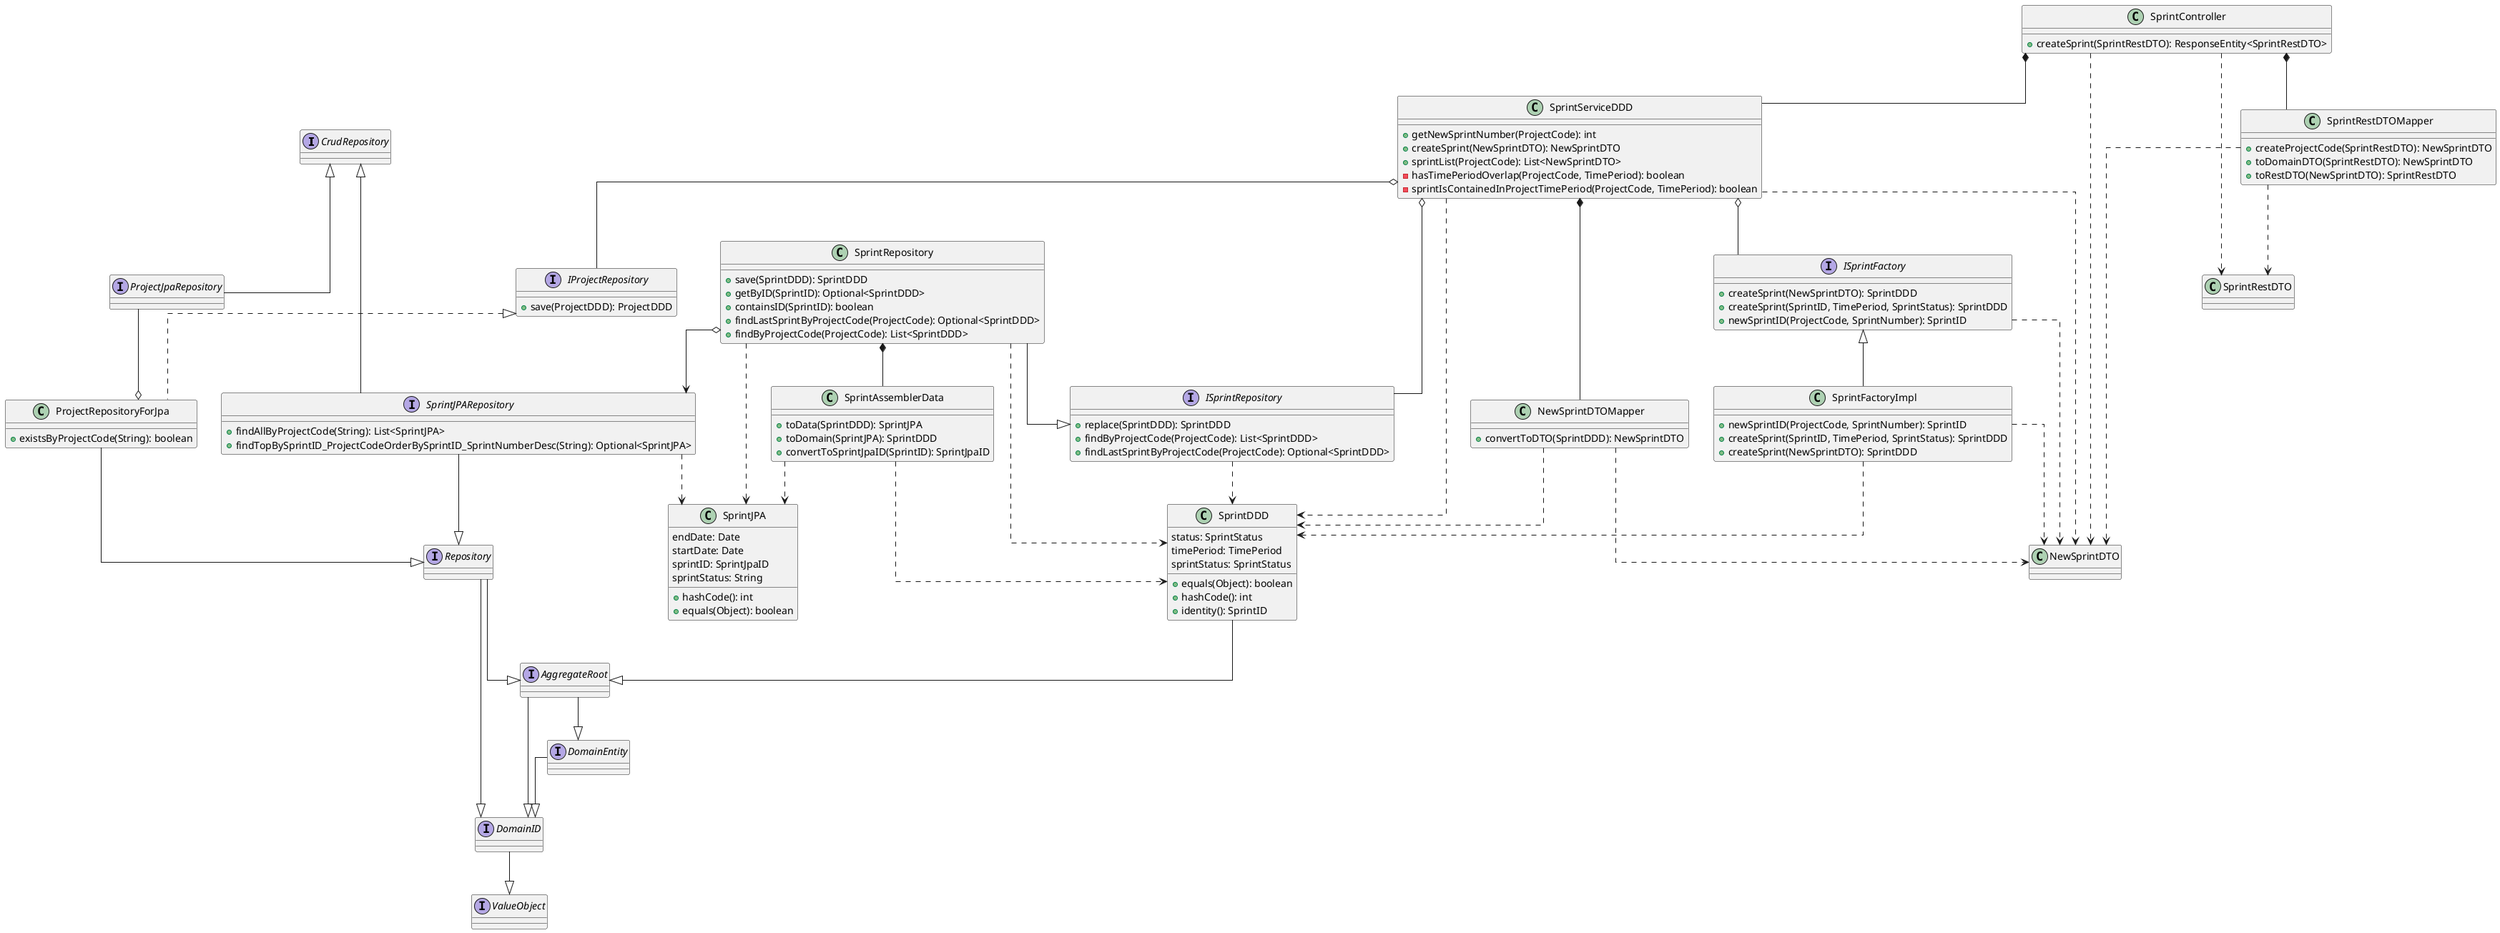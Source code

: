 @startuml
skinparam linetype ortho

interface CrudRepository

interface DomainID

interface Repository

interface AggregateRoot

interface DomainEntity

interface ValueObject

interface ISprintFactory {
  + createSprint(NewSprintDTO): SprintDDD
  + createSprint(SprintID, TimePeriod, SprintStatus): SprintDDD
  + newSprintID(ProjectCode, SprintNumber): SprintID
}
interface ISprintRepository {
  + replace(SprintDDD): SprintDDD
  + findByProjectCode(ProjectCode): List<SprintDDD>
  + findLastSprintByProjectCode(ProjectCode): Optional<SprintDDD>
}
class NewSprintDTO
class NewSprintDTOMapper {
  + convertToDTO(SprintDDD): NewSprintDTO
}

interface IProjectRepository {
  + save(ProjectDDD): ProjectDDD
}
interface ProjectJpaRepository

class ProjectRepositoryForJpa {
  + existsByProjectCode(String): boolean
}
class SprintAssemblerData {
  + toData(SprintDDD): SprintJPA
  + toDomain(SprintJPA): SprintDDD
  + convertToSprintJpaID(SprintID): SprintJpaID
}
class SprintController {
  + createSprint(SprintRestDTO): ResponseEntity<SprintRestDTO>
}
class SprintDDD {
  + equals(Object): boolean
  + hashCode(): int
  + identity(): SprintID
   status: SprintStatus
   timePeriod: TimePeriod
   sprintStatus: SprintStatus
}
class SprintFactoryImpl {
  + newSprintID(ProjectCode, SprintNumber): SprintID
  + createSprint(SprintID, TimePeriod, SprintStatus): SprintDDD
  + createSprint(NewSprintDTO): SprintDDD
}
class SprintJPA {
  + hashCode(): int
  + equals(Object): boolean
   endDate: Date
   startDate: Date
   sprintID: SprintJpaID
   sprintStatus: String
}
interface SprintJPARepository {
  + findAllByProjectCode(String): List<SprintJPA>
  + findTopBySprintID_ProjectCodeOrderBySprintID_SprintNumberDesc(String): Optional<SprintJPA>
}
class SprintRepository {
  + save(SprintDDD): SprintDDD
  + getByID(SprintID): Optional<SprintDDD>
  + containsID(SprintID): boolean
  + findLastSprintByProjectCode(ProjectCode): Optional<SprintDDD>
  + findByProjectCode(ProjectCode): List<SprintDDD>
}
class SprintRestDTO

class SprintRestDTOMapper {
  + createProjectCode(SprintRestDTO): NewSprintDTO
  + toDomainDTO(SprintRestDTO): NewSprintDTO
  + toRestDTO(NewSprintDTO): SprintRestDTO
}
class SprintServiceDDD {
  + getNewSprintNumber(ProjectCode): int
  + createSprint(NewSprintDTO): NewSprintDTO
  + sprintList(ProjectCode): List<NewSprintDTO>
  - hasTimePeriodOverlap(ProjectCode, TimePeriod): boolean
  - sprintIsContainedInProjectTimePeriod(ProjectCode, TimePeriod): boolean
}

ISprintFactory       ..>  NewSprintDTO

ISprintRepository    ..>  SprintDDD

NewSprintDTOMapper   ..>  NewSprintDTO
NewSprintDTOMapper   ..>  SprintDDD

SprintController     ..>  NewSprintDTO
SprintController     ..>  SprintRestDTO
SprintController    *--  SprintRestDTOMapper
SprintController    *--  SprintServiceDDD

SprintFactoryImpl    -up-^  ISprintFactory
SprintFactoryImpl    ..>  NewSprintDTO
SprintFactoryImpl    ..>  SprintDDD

SprintRepository     --^  ISprintRepository
SprintRepository     ..>  SprintDDD
SprintRepository    o-->  SprintJPARepository

SprintAssemblerData  ..>  SprintJPA
SprintJPARepository  ..>  SprintJPA
SprintRepository     *-- SprintAssemblerData
SprintRepository     ..>  SprintJPA
SprintAssemblerData  ..>  SprintDDD

SprintRestDTOMapper  ..>  NewSprintDTO
SprintRestDTOMapper  ..>  SprintRestDTO

SprintServiceDDD    o--  ISprintFactory
SprintServiceDDD    o--  IProjectRepository
SprintServiceDDD    o--  ISprintRepository
SprintServiceDDD    ..>  NewSprintDTO
SprintServiceDDD    *--  NewSprintDTOMapper
SprintServiceDDD    ..>  SprintDDD

ProjectRepositoryForJpa  o-up-  ProjectJpaRepository
ProjectRepositoryForJpa  .up.|>  IProjectRepository

CrudRepository <|-down- SprintJPARepository
CrudRepository <|-down- ProjectJpaRepository

ProjectRepositoryForJpa --|> Repository
SprintJPARepository --|> Repository

SprintDDD --|> AggregateRoot

AggregateRoot --|> DomainID
AggregateRoot --|> DomainEntity
Repository --|> DomainID
Repository --|> AggregateRoot
DomainID --|> ValueObject
DomainEntity --|> DomainID

@enduml